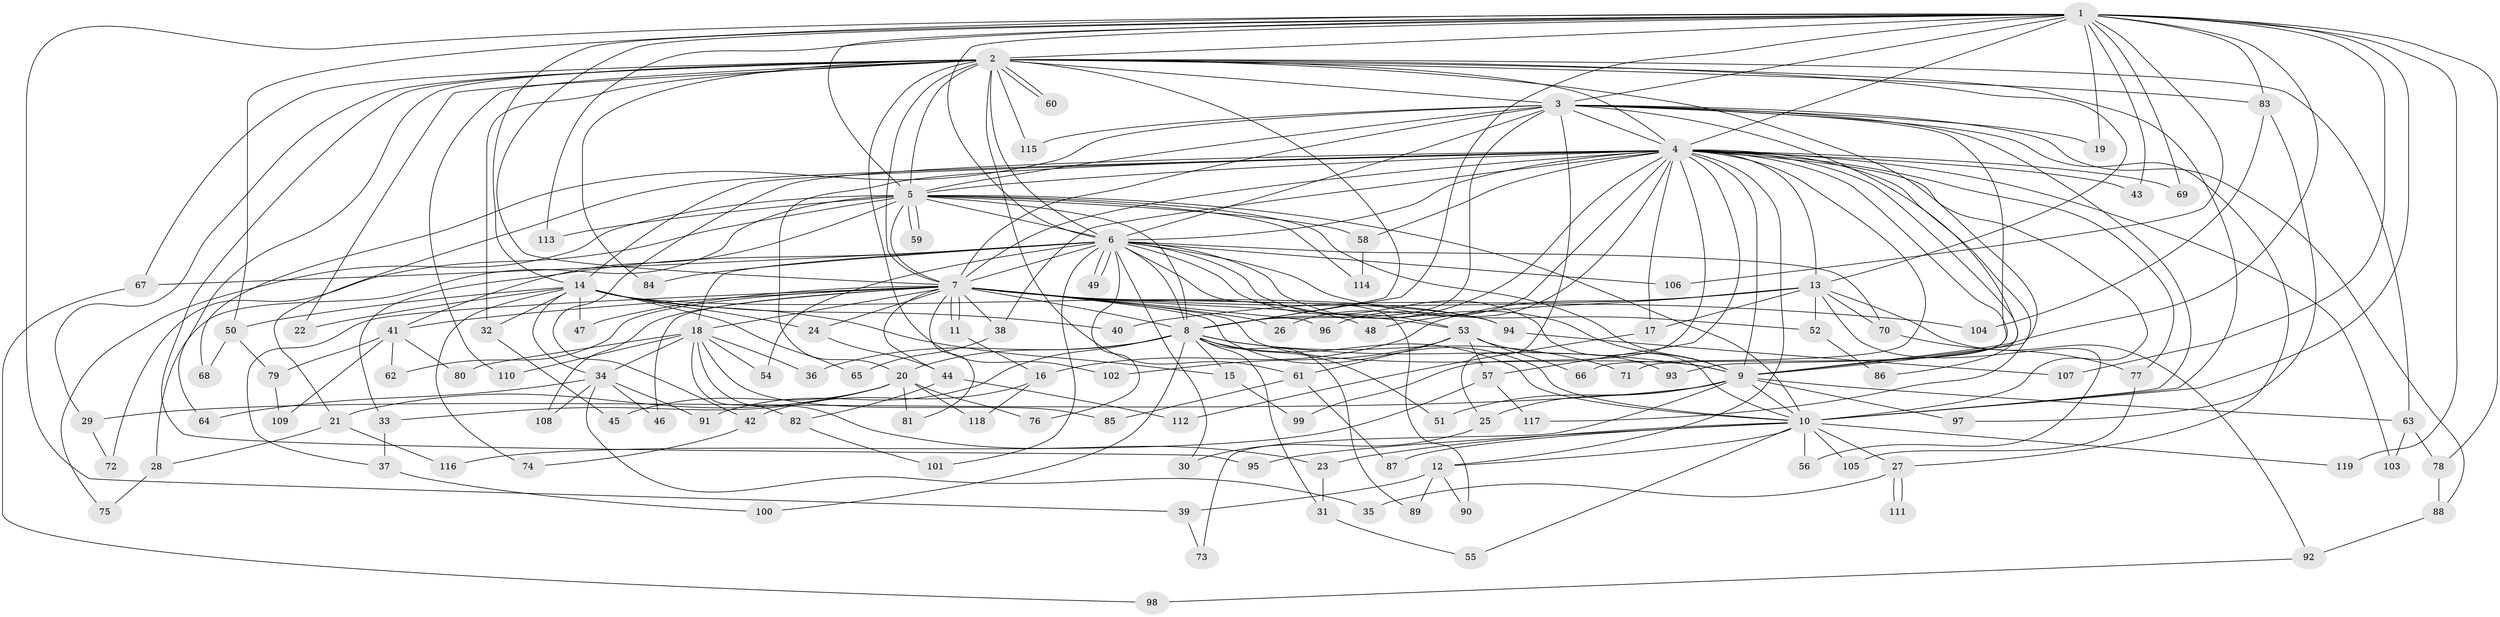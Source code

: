 // coarse degree distribution, {33: 0.01098901098901099, 23: 0.01098901098901099, 12: 0.01098901098901099, 29: 0.01098901098901099, 31: 0.01098901098901099, 16: 0.02197802197802198, 3: 0.17582417582417584, 5: 0.04395604395604396, 10: 0.01098901098901099, 17: 0.01098901098901099, 11: 0.01098901098901099, 2: 0.5384615384615384, 8: 0.01098901098901099, 4: 0.06593406593406594, 1: 0.04395604395604396, 6: 0.01098901098901099}
// Generated by graph-tools (version 1.1) at 2025/23/03/03/25 07:23:47]
// undirected, 119 vertices, 263 edges
graph export_dot {
graph [start="1"]
  node [color=gray90,style=filled];
  1;
  2;
  3;
  4;
  5;
  6;
  7;
  8;
  9;
  10;
  11;
  12;
  13;
  14;
  15;
  16;
  17;
  18;
  19;
  20;
  21;
  22;
  23;
  24;
  25;
  26;
  27;
  28;
  29;
  30;
  31;
  32;
  33;
  34;
  35;
  36;
  37;
  38;
  39;
  40;
  41;
  42;
  43;
  44;
  45;
  46;
  47;
  48;
  49;
  50;
  51;
  52;
  53;
  54;
  55;
  56;
  57;
  58;
  59;
  60;
  61;
  62;
  63;
  64;
  65;
  66;
  67;
  68;
  69;
  70;
  71;
  72;
  73;
  74;
  75;
  76;
  77;
  78;
  79;
  80;
  81;
  82;
  83;
  84;
  85;
  86;
  87;
  88;
  89;
  90;
  91;
  92;
  93;
  94;
  95;
  96;
  97;
  98;
  99;
  100;
  101;
  102;
  103;
  104;
  105;
  106;
  107;
  108;
  109;
  110;
  111;
  112;
  113;
  114;
  115;
  116;
  117;
  118;
  119;
  1 -- 2;
  1 -- 3;
  1 -- 4;
  1 -- 5;
  1 -- 6;
  1 -- 7;
  1 -- 8;
  1 -- 9;
  1 -- 10;
  1 -- 14;
  1 -- 19;
  1 -- 39;
  1 -- 43;
  1 -- 50;
  1 -- 69;
  1 -- 78;
  1 -- 83;
  1 -- 106;
  1 -- 107;
  1 -- 113;
  1 -- 119;
  2 -- 3;
  2 -- 4;
  2 -- 5;
  2 -- 6;
  2 -- 7;
  2 -- 8;
  2 -- 9;
  2 -- 10;
  2 -- 13;
  2 -- 22;
  2 -- 29;
  2 -- 32;
  2 -- 60;
  2 -- 60;
  2 -- 61;
  2 -- 63;
  2 -- 64;
  2 -- 67;
  2 -- 83;
  2 -- 84;
  2 -- 95;
  2 -- 102;
  2 -- 110;
  2 -- 115;
  3 -- 4;
  3 -- 5;
  3 -- 6;
  3 -- 7;
  3 -- 8;
  3 -- 9;
  3 -- 10;
  3 -- 19;
  3 -- 25;
  3 -- 27;
  3 -- 68;
  3 -- 71;
  3 -- 88;
  3 -- 115;
  4 -- 5;
  4 -- 6;
  4 -- 7;
  4 -- 8;
  4 -- 9;
  4 -- 10;
  4 -- 12;
  4 -- 13;
  4 -- 14;
  4 -- 17;
  4 -- 20;
  4 -- 21;
  4 -- 26;
  4 -- 38;
  4 -- 42;
  4 -- 43;
  4 -- 57;
  4 -- 58;
  4 -- 66;
  4 -- 69;
  4 -- 77;
  4 -- 86;
  4 -- 93;
  4 -- 96;
  4 -- 99;
  4 -- 103;
  4 -- 117;
  5 -- 6;
  5 -- 7;
  5 -- 8;
  5 -- 9;
  5 -- 10;
  5 -- 28;
  5 -- 41;
  5 -- 58;
  5 -- 59;
  5 -- 59;
  5 -- 72;
  5 -- 75;
  5 -- 113;
  5 -- 114;
  6 -- 7;
  6 -- 8;
  6 -- 9;
  6 -- 10;
  6 -- 18;
  6 -- 30;
  6 -- 33;
  6 -- 49;
  6 -- 49;
  6 -- 52;
  6 -- 53;
  6 -- 54;
  6 -- 67;
  6 -- 70;
  6 -- 76;
  6 -- 84;
  6 -- 90;
  6 -- 101;
  6 -- 106;
  7 -- 8;
  7 -- 9;
  7 -- 10;
  7 -- 11;
  7 -- 11;
  7 -- 18;
  7 -- 24;
  7 -- 26;
  7 -- 37;
  7 -- 38;
  7 -- 41;
  7 -- 44;
  7 -- 46;
  7 -- 47;
  7 -- 48;
  7 -- 53;
  7 -- 62;
  7 -- 81;
  7 -- 94;
  7 -- 96;
  7 -- 104;
  7 -- 108;
  8 -- 9;
  8 -- 10;
  8 -- 15;
  8 -- 20;
  8 -- 31;
  8 -- 36;
  8 -- 51;
  8 -- 71;
  8 -- 89;
  8 -- 91;
  8 -- 100;
  9 -- 10;
  9 -- 25;
  9 -- 29;
  9 -- 51;
  9 -- 63;
  9 -- 73;
  9 -- 97;
  10 -- 12;
  10 -- 23;
  10 -- 27;
  10 -- 55;
  10 -- 56;
  10 -- 87;
  10 -- 95;
  10 -- 105;
  10 -- 119;
  11 -- 16;
  12 -- 39;
  12 -- 89;
  12 -- 90;
  13 -- 16;
  13 -- 17;
  13 -- 40;
  13 -- 48;
  13 -- 52;
  13 -- 56;
  13 -- 70;
  13 -- 92;
  14 -- 15;
  14 -- 22;
  14 -- 24;
  14 -- 32;
  14 -- 34;
  14 -- 40;
  14 -- 47;
  14 -- 50;
  14 -- 65;
  14 -- 74;
  14 -- 94;
  15 -- 99;
  16 -- 42;
  16 -- 118;
  17 -- 112;
  18 -- 23;
  18 -- 34;
  18 -- 36;
  18 -- 54;
  18 -- 80;
  18 -- 82;
  18 -- 85;
  18 -- 110;
  20 -- 21;
  20 -- 33;
  20 -- 45;
  20 -- 76;
  20 -- 81;
  20 -- 118;
  21 -- 28;
  21 -- 116;
  23 -- 31;
  24 -- 44;
  25 -- 30;
  27 -- 35;
  27 -- 111;
  27 -- 111;
  28 -- 75;
  29 -- 72;
  31 -- 55;
  32 -- 45;
  33 -- 37;
  34 -- 35;
  34 -- 46;
  34 -- 64;
  34 -- 91;
  34 -- 108;
  37 -- 100;
  38 -- 65;
  39 -- 73;
  41 -- 62;
  41 -- 79;
  41 -- 80;
  41 -- 109;
  42 -- 74;
  44 -- 82;
  44 -- 112;
  50 -- 68;
  50 -- 79;
  52 -- 86;
  53 -- 57;
  53 -- 61;
  53 -- 66;
  53 -- 93;
  53 -- 102;
  57 -- 116;
  57 -- 117;
  58 -- 114;
  61 -- 85;
  61 -- 87;
  63 -- 78;
  63 -- 103;
  67 -- 98;
  70 -- 77;
  77 -- 105;
  78 -- 88;
  79 -- 109;
  82 -- 101;
  83 -- 97;
  83 -- 104;
  88 -- 92;
  92 -- 98;
  94 -- 107;
}

